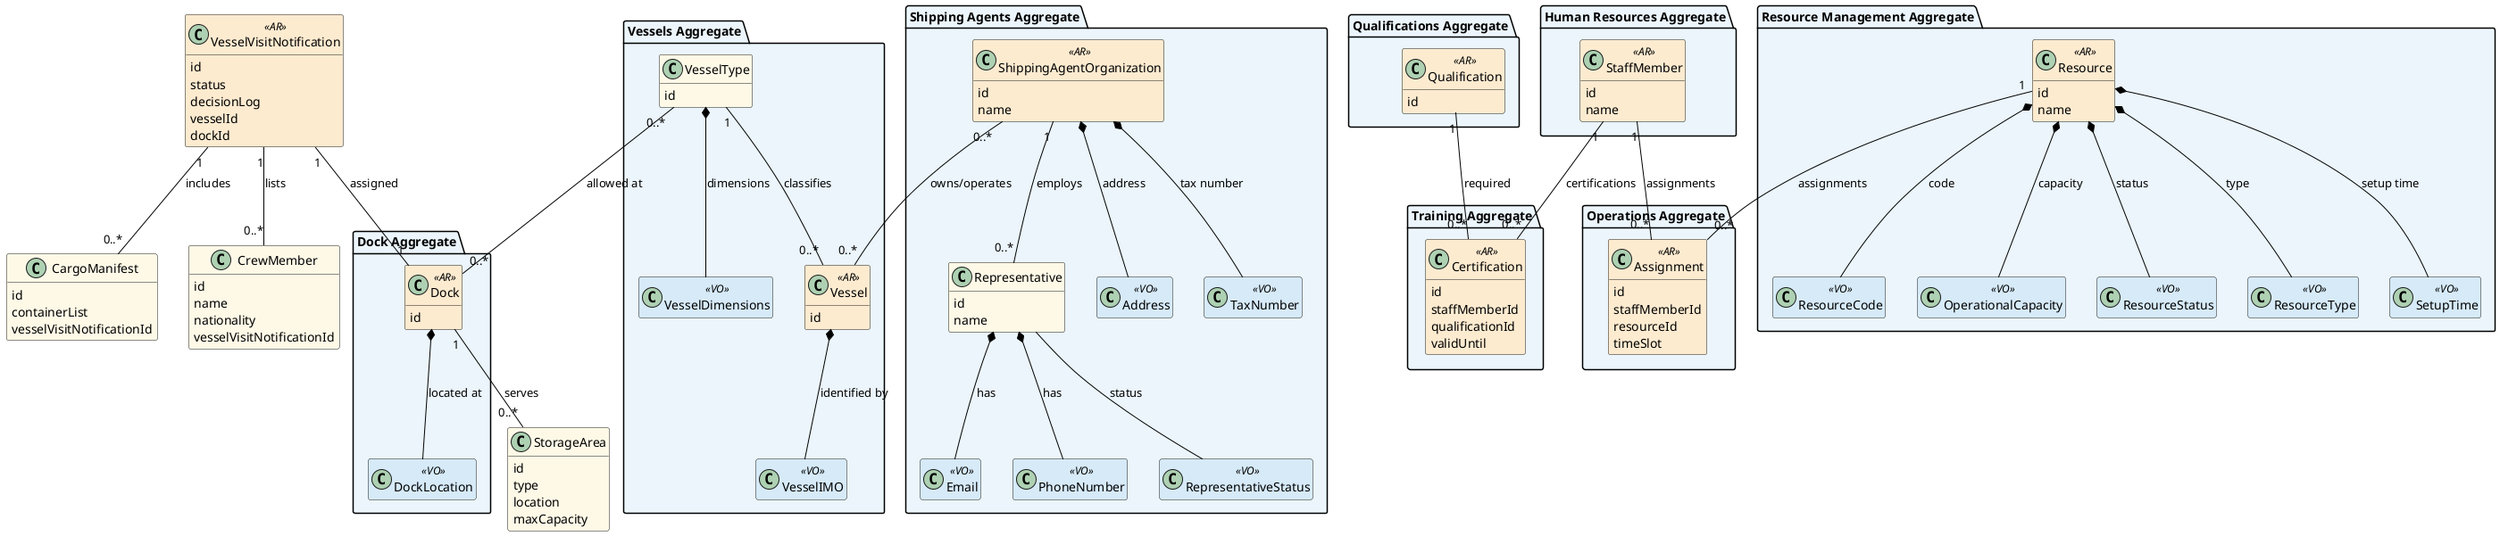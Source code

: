 @startuml
hide empty members

skinparam class {
  BackgroundColor<<VO>> #D6EAF8
  BackgroundColor<<AR>> #FDEBD0
  BackgroundColor #FEF9E7
  ArrowColor Black
}
skinparam packageBackgroundColor #EBF5FB
skinparam packageBorderColor Black

' ---------------- CORE CLASSES / VOs ----------------

class StorageArea {
  id
  type
  location
  maxCapacity
}

package "Shipping Agents Aggregate" {
  class ShippingAgentOrganization <<AR>> {
    id
    name
  }

  class Representative {
    id
    name
  }

  class Email <<VO>> {
  }
  class PhoneNumber <<VO>> {
  }
  class RepresentativeStatus <<VO>> {
  }
  class Address <<VO>> {
  }
  class TaxNumber <<VO>> {
  }
}

class VesselVisitNotification <<AR>> {
  id
  status
  decisionLog
  vesselId
  dockId
}

class CargoManifest {
  id
  containerList
  vesselVisitNotificationId
}

class CrewMember {
  id
  name
  nationality
  vesselVisitNotificationId
}

package "Human Resources Aggregate" {
  class StaffMember <<AR>> {
    id
    name
  }
}

package "Resource Management Aggregate" {
  class Resource <<AR>> {
    id
    name
  }

  class ResourceCode <<VO>> {
  }
  class OperationalCapacity <<VO>> {
  }
  class ResourceStatus <<VO>> {
  }
  class ResourceType <<VO>> {
  }
  class SetupTime <<VO>> {
  }
}

package "Qualifications Aggregate" {
  class Qualification <<AR>> {
    id
  }
}

package "Vessels Aggregate" {
  class Vessel <<AR>> {
    id
  }
  class VesselType {
    id
  }
  class VesselDimensions <<VO>> {
  }
  class VesselIMO <<VO>> {
  }
}

package "Dock Aggregate" {
  class Dock <<AR>> {
    id
  }
  class DockLocation <<VO>> {
  }
}

' ---------------- LINKING AGGREGATES ----------------

package "Operations Aggregate" {
  class Assignment <<AR>> {
    id
    staffMemberId
    resourceId
    timeSlot
  }
}

package "Training Aggregate" {
  class Certification <<AR>> {
    id
    staffMemberId
    qualificationId
    validUntil
  }
}

' ---------------- COMPOSIÇÕES (Value Objects) ----------------

Representative *-- Email : has
Representative *-- PhoneNumber : has
Representative -- RepresentativeStatus : status
ShippingAgentOrganization *-- Address : address
ShippingAgentOrganization *-- TaxNumber : tax number

Resource *-- ResourceCode : code
Resource *-- ResourceType : type
Resource *-- ResourceStatus : status
Resource *-- OperationalCapacity : capacity
Resource *-- SetupTime : setup time

Vessel *-- VesselIMO : identified by
VesselType *-- VesselDimensions : dimensions
Dock *-- DockLocation : located at

' ---------------- RELAÇÕES + MULTIPLICIDADES ----------------
' Entre agregados, assume-se referência por ID.

VesselType "1" -- "0..*" Vessel : classifies
VesselType "0..*" -- "0..*" Dock : allowed at
Dock "1" -- "0..*" StorageArea : serves

ShippingAgentOrganization "1" -- "0..*" Representative : employs
ShippingAgentOrganization "0..*" -- "0..*" Vessel : owns/operates

VesselVisitNotification "1" -- "0..*" CargoManifest : includes
VesselVisitNotification "1" -- "0..*" CrewMember : lists
VesselVisitNotification "1" -- "1" Dock : assigned

StaffMember "1" -- "0..*" Assignment : assignments
Resource   "1" -- "0..*" Assignment : assignments

StaffMember   "1" -- "0..*" Certification : certifications
Qualification "1" -- "0..*" Certification : required

@enduml

